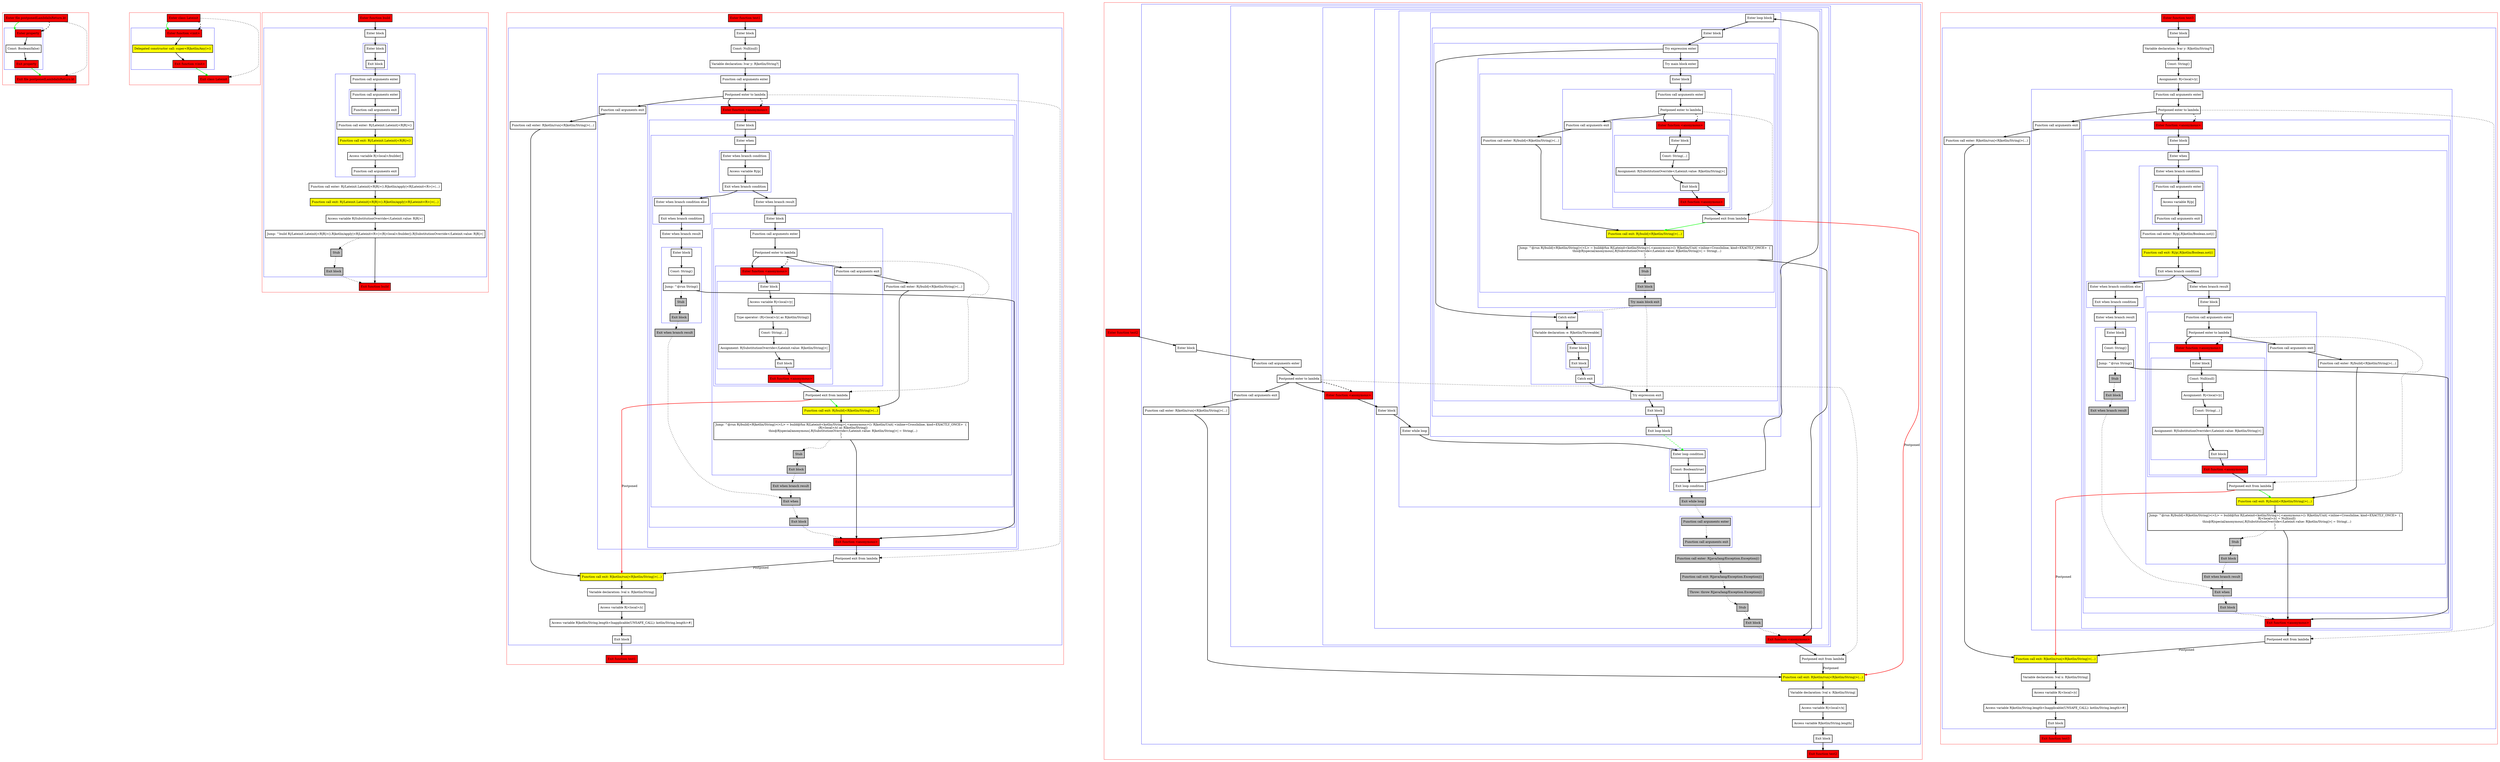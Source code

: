 digraph postponedLambdaInReturn_kt {
    graph [nodesep=3]
    node [shape=box penwidth=2]
    edge [penwidth=2]

    subgraph cluster_0 {
        color=red
        0 [label="Enter file postponedLambdaInReturn.kt" style="filled" fillcolor=red];
        subgraph cluster_1 {
            color=blue
            1 [label="Enter property" style="filled" fillcolor=red];
            2 [label="Const: Boolean(false)"];
            3 [label="Exit property" style="filled" fillcolor=red];
        }
        4 [label="Exit file postponedLambdaInReturn.kt" style="filled" fillcolor=red];
    }
    0 -> {1} [color=green];
    0 -> {4} [style=dotted];
    0 -> {1} [style=dashed];
    1 -> {2};
    2 -> {3};
    3 -> {4} [color=green];

    subgraph cluster_2 {
        color=red
        5 [label="Enter class Lateinit" style="filled" fillcolor=red];
        subgraph cluster_3 {
            color=blue
            6 [label="Enter function <init>" style="filled" fillcolor=red];
            7 [label="Delegated constructor call: super<R|kotlin/Any|>()" style="filled" fillcolor=yellow];
            8 [label="Exit function <init>" style="filled" fillcolor=red];
        }
        9 [label="Exit class Lateinit" style="filled" fillcolor=red];
    }
    5 -> {6} [color=green];
    5 -> {9} [style=dotted];
    5 -> {6} [style=dashed];
    6 -> {7};
    7 -> {8};
    8 -> {9} [color=green];

    subgraph cluster_4 {
        color=red
        10 [label="Enter function build" style="filled" fillcolor=red];
        subgraph cluster_5 {
            color=blue
            11 [label="Enter block"];
            subgraph cluster_6 {
                color=blue
                12 [label="Enter block"];
                13 [label="Exit block"];
            }
            subgraph cluster_7 {
                color=blue
                14 [label="Function call arguments enter"];
                subgraph cluster_8 {
                    color=blue
                    15 [label="Function call arguments enter"];
                    16 [label="Function call arguments exit"];
                }
                17 [label="Function call enter: R|/Lateinit.Lateinit|<R|R|>()"];
                18 [label="Function call exit: R|/Lateinit.Lateinit|<R|R|>()" style="filled" fillcolor=yellow];
                19 [label="Access variable R|<local>/builder|"];
                20 [label="Function call arguments exit"];
            }
            21 [label="Function call enter: R|/Lateinit.Lateinit|<R|R|>().R|kotlin/apply|<R|Lateinit<R>|>(...)"];
            22 [label="Function call exit: R|/Lateinit.Lateinit|<R|R|>().R|kotlin/apply|<R|Lateinit<R>|>(...)" style="filled" fillcolor=yellow];
            23 [label="Access variable R|SubstitutionOverride</Lateinit.value: R|R|>|"];
            24 [label="Jump: ^build R|/Lateinit.Lateinit|<R|R|>().R|kotlin/apply|<R|Lateinit<R>|>(R|<local>/builder|).R|SubstitutionOverride</Lateinit.value: R|R|>|"];
            25 [label="Stub" style="filled" fillcolor=gray];
            26 [label="Exit block" style="filled" fillcolor=gray];
        }
        27 [label="Exit function build" style="filled" fillcolor=red];
    }
    10 -> {11};
    11 -> {12};
    12 -> {13};
    13 -> {14};
    14 -> {15};
    15 -> {16};
    16 -> {17};
    17 -> {18};
    18 -> {19};
    19 -> {20};
    20 -> {21};
    21 -> {22};
    22 -> {23};
    23 -> {24};
    24 -> {27};
    24 -> {25} [style=dotted];
    25 -> {26} [style=dotted];
    26 -> {27} [style=dotted];

    subgraph cluster_9 {
        color=red
        28 [label="Enter function test1" style="filled" fillcolor=red];
        subgraph cluster_10 {
            color=blue
            29 [label="Enter block"];
            30 [label="Const: Null(null)"];
            31 [label="Variable declaration: lvar y: R|kotlin/String?|"];
            subgraph cluster_11 {
                color=blue
                32 [label="Function call arguments enter"];
                33 [label="Postponed enter to lambda"];
                subgraph cluster_12 {
                    color=blue
                    34 [label="Enter function <anonymous>" style="filled" fillcolor=red];
                    subgraph cluster_13 {
                        color=blue
                        35 [label="Enter block"];
                        subgraph cluster_14 {
                            color=blue
                            36 [label="Enter when"];
                            subgraph cluster_15 {
                                color=blue
                                37 [label="Enter when branch condition "];
                                38 [label="Access variable R|/p|"];
                                39 [label="Exit when branch condition"];
                            }
                            subgraph cluster_16 {
                                color=blue
                                40 [label="Enter when branch condition else"];
                                41 [label="Exit when branch condition"];
                            }
                            42 [label="Enter when branch result"];
                            subgraph cluster_17 {
                                color=blue
                                43 [label="Enter block"];
                                44 [label="Const: String()"];
                                45 [label="Jump: ^@run String()"];
                                46 [label="Stub" style="filled" fillcolor=gray];
                                47 [label="Exit block" style="filled" fillcolor=gray];
                            }
                            48 [label="Exit when branch result" style="filled" fillcolor=gray];
                            49 [label="Enter when branch result"];
                            subgraph cluster_18 {
                                color=blue
                                50 [label="Enter block"];
                                subgraph cluster_19 {
                                    color=blue
                                    51 [label="Function call arguments enter"];
                                    52 [label="Postponed enter to lambda"];
                                    subgraph cluster_20 {
                                        color=blue
                                        53 [label="Enter function <anonymous>" style="filled" fillcolor=red];
                                        subgraph cluster_21 {
                                            color=blue
                                            54 [label="Enter block"];
                                            55 [label="Access variable R|<local>/y|"];
                                            56 [label="Type operator: (R|<local>/y| as R|kotlin/String|)"];
                                            57 [label="Const: String(...)"];
                                            58 [label="Assignment: R|SubstitutionOverride</Lateinit.value: R|kotlin/String|>|"];
                                            59 [label="Exit block"];
                                        }
                                        60 [label="Exit function <anonymous>" style="filled" fillcolor=red];
                                    }
                                    61 [label="Function call arguments exit"];
                                }
                                62 [label="Function call enter: R|/build|<R|kotlin/String|>(...)"];
                                63 [label="Postponed exit from lambda"];
                                64 [label="Function call exit: R|/build|<R|kotlin/String|>(...)" style="filled" fillcolor=yellow];
                                65 [label="Jump: ^@run R|/build|<R|kotlin/String|>(<L> = build@fun R|Lateinit<kotlin/String>|.<anonymous>(): R|kotlin/Unit| <inline=CrossInline, kind=EXACTLY_ONCE>  {
    (R|<local>/y| as R|kotlin/String|)
    this@R|special/anonymous|.R|SubstitutionOverride</Lateinit.value: R|kotlin/String|>| = String(...)
}
)"];
                                66 [label="Stub" style="filled" fillcolor=gray];
                                67 [label="Exit block" style="filled" fillcolor=gray];
                            }
                            68 [label="Exit when branch result" style="filled" fillcolor=gray];
                            69 [label="Exit when" style="filled" fillcolor=gray];
                        }
                        70 [label="Exit block" style="filled" fillcolor=gray];
                    }
                    71 [label="Exit function <anonymous>" style="filled" fillcolor=red];
                }
                72 [label="Function call arguments exit"];
            }
            73 [label="Function call enter: R|kotlin/run|<R|kotlin/String|>(...)"];
            74 [label="Postponed exit from lambda"];
            75 [label="Function call exit: R|kotlin/run|<R|kotlin/String|>(...)" style="filled" fillcolor=yellow];
            76 [label="Variable declaration: lval x: R|kotlin/String|"];
            77 [label="Access variable R|<local>/y|"];
            78 [label="Access variable R|kotlin/String.length<Inapplicable(UNSAFE_CALL): kotlin/String.length>#|"];
            79 [label="Exit block"];
        }
        80 [label="Exit function test1" style="filled" fillcolor=red];
    }
    28 -> {29};
    29 -> {30};
    30 -> {31};
    31 -> {32};
    32 -> {33};
    33 -> {34 72};
    33 -> {74} [style=dotted];
    33 -> {34} [style=dashed];
    34 -> {35};
    35 -> {36};
    36 -> {37};
    37 -> {38};
    38 -> {39};
    39 -> {40 49};
    40 -> {41};
    41 -> {42};
    42 -> {43};
    43 -> {44};
    44 -> {45};
    45 -> {71};
    45 -> {46} [style=dotted];
    46 -> {47} [style=dotted];
    47 -> {48} [style=dotted];
    48 -> {69} [style=dotted];
    49 -> {50};
    50 -> {51};
    51 -> {52};
    52 -> {53 61};
    52 -> {63} [style=dotted];
    52 -> {53} [style=dashed];
    53 -> {54};
    54 -> {55};
    55 -> {56};
    56 -> {57};
    57 -> {58};
    58 -> {59};
    59 -> {60};
    60 -> {63};
    61 -> {62};
    62 -> {64};
    63 -> {64} [color=green];
    63 -> {75} [color=red label="Postponed"];
    64 -> {65};
    65 -> {71};
    65 -> {66} [style=dotted];
    66 -> {67} [style=dotted];
    67 -> {68} [style=dotted];
    68 -> {69} [style=dotted];
    69 -> {70} [style=dotted];
    70 -> {71} [style=dotted];
    71 -> {74};
    72 -> {73};
    73 -> {75};
    74 -> {75} [label="Postponed"];
    75 -> {76};
    76 -> {77};
    77 -> {78};
    78 -> {79};
    79 -> {80};

    subgraph cluster_22 {
        color=red
        81 [label="Enter function test2" style="filled" fillcolor=red];
        subgraph cluster_23 {
            color=blue
            82 [label="Enter block"];
            subgraph cluster_24 {
                color=blue
                83 [label="Function call arguments enter"];
                84 [label="Postponed enter to lambda"];
                subgraph cluster_25 {
                    color=blue
                    85 [label="Enter function <anonymous>" style="filled" fillcolor=red];
                    subgraph cluster_26 {
                        color=blue
                        86 [label="Enter block"];
                        subgraph cluster_27 {
                            color=blue
                            87 [label="Enter while loop"];
                            subgraph cluster_28 {
                                color=blue
                                88 [label="Enter loop condition"];
                                89 [label="Const: Boolean(true)"];
                                90 [label="Exit loop condition"];
                            }
                            subgraph cluster_29 {
                                color=blue
                                91 [label="Enter loop block"];
                                subgraph cluster_30 {
                                    color=blue
                                    92 [label="Enter block"];
                                    subgraph cluster_31 {
                                        color=blue
                                        93 [label="Try expression enter"];
                                        subgraph cluster_32 {
                                            color=blue
                                            94 [label="Try main block enter"];
                                            subgraph cluster_33 {
                                                color=blue
                                                95 [label="Enter block"];
                                                subgraph cluster_34 {
                                                    color=blue
                                                    96 [label="Function call arguments enter"];
                                                    97 [label="Postponed enter to lambda"];
                                                    subgraph cluster_35 {
                                                        color=blue
                                                        98 [label="Enter function <anonymous>" style="filled" fillcolor=red];
                                                        subgraph cluster_36 {
                                                            color=blue
                                                            99 [label="Enter block"];
                                                            100 [label="Const: String(...)"];
                                                            101 [label="Assignment: R|SubstitutionOverride</Lateinit.value: R|kotlin/String|>|"];
                                                            102 [label="Exit block"];
                                                        }
                                                        103 [label="Exit function <anonymous>" style="filled" fillcolor=red];
                                                    }
                                                    104 [label="Function call arguments exit"];
                                                }
                                                105 [label="Function call enter: R|/build|<R|kotlin/String|>(...)"];
                                                106 [label="Postponed exit from lambda"];
                                                107 [label="Function call exit: R|/build|<R|kotlin/String|>(...)" style="filled" fillcolor=yellow];
                                                108 [label="Jump: ^@run R|/build|<R|kotlin/String|>(<L> = build@fun R|Lateinit<kotlin/String>|.<anonymous>(): R|kotlin/Unit| <inline=CrossInline, kind=EXACTLY_ONCE>  {
    this@R|special/anonymous|.R|SubstitutionOverride</Lateinit.value: R|kotlin/String|>| = String(...)
}
)"];
                                                109 [label="Stub" style="filled" fillcolor=gray];
                                                110 [label="Exit block" style="filled" fillcolor=gray];
                                            }
                                            111 [label="Try main block exit" style="filled" fillcolor=gray];
                                        }
                                        subgraph cluster_37 {
                                            color=blue
                                            112 [label="Catch enter"];
                                            113 [label="Variable declaration: e: R|kotlin/Throwable|"];
                                            subgraph cluster_38 {
                                                color=blue
                                                114 [label="Enter block"];
                                                115 [label="Exit block"];
                                            }
                                            116 [label="Catch exit"];
                                        }
                                        117 [label="Try expression exit"];
                                    }
                                    118 [label="Exit block"];
                                }
                                119 [label="Exit loop block"];
                            }
                            120 [label="Exit while loop" style="filled" fillcolor=gray];
                        }
                        subgraph cluster_39 {
                            color=blue
                            121 [label="Function call arguments enter" style="filled" fillcolor=gray];
                            122 [label="Function call arguments exit" style="filled" fillcolor=gray];
                        }
                        123 [label="Function call enter: R|java/lang/Exception.Exception|()" style="filled" fillcolor=gray];
                        124 [label="Function call exit: R|java/lang/Exception.Exception|()" style="filled" fillcolor=gray];
                        125 [label="Throw: throw R|java/lang/Exception.Exception|()" style="filled" fillcolor=gray];
                        126 [label="Stub" style="filled" fillcolor=gray];
                        127 [label="Exit block" style="filled" fillcolor=gray];
                    }
                    128 [label="Exit function <anonymous>" style="filled" fillcolor=red];
                }
                129 [label="Function call arguments exit"];
            }
            130 [label="Function call enter: R|kotlin/run|<R|kotlin/String|>(...)"];
            131 [label="Postponed exit from lambda"];
            132 [label="Function call exit: R|kotlin/run|<R|kotlin/String|>(...)" style="filled" fillcolor=yellow];
            133 [label="Variable declaration: lval x: R|kotlin/String|"];
            134 [label="Access variable R|<local>/x|"];
            135 [label="Access variable R|kotlin/String.length|"];
            136 [label="Exit block"];
        }
        137 [label="Exit function test2" style="filled" fillcolor=red];
    }
    81 -> {82};
    82 -> {83};
    83 -> {84};
    84 -> {85 129};
    84 -> {131} [style=dotted];
    84 -> {85} [style=dashed];
    85 -> {86};
    86 -> {87};
    87 -> {88};
    88 -> {89};
    89 -> {90};
    90 -> {91};
    90 -> {120} [style=dotted];
    91 -> {92};
    92 -> {93};
    93 -> {94 112};
    94 -> {95};
    95 -> {96};
    96 -> {97};
    97 -> {98 104};
    97 -> {106} [style=dotted];
    97 -> {98} [style=dashed];
    98 -> {99};
    99 -> {100};
    100 -> {101};
    101 -> {102};
    102 -> {103};
    103 -> {106};
    104 -> {105};
    105 -> {107};
    106 -> {107} [color=green];
    106 -> {132} [color=red label="Postponed"];
    107 -> {108};
    108 -> {128};
    108 -> {109} [style=dotted];
    109 -> {110} [style=dotted];
    110 -> {111} [style=dotted];
    111 -> {112 117} [style=dotted];
    112 -> {113};
    113 -> {114};
    114 -> {115};
    115 -> {116};
    116 -> {117};
    117 -> {118};
    118 -> {119};
    119 -> {88} [color=green style=dashed];
    120 -> {121} [style=dotted];
    121 -> {122} [style=dotted];
    122 -> {123} [style=dotted];
    123 -> {124} [style=dotted];
    124 -> {125} [style=dotted];
    125 -> {126} [style=dotted];
    126 -> {127} [style=dotted];
    127 -> {128} [style=dotted];
    128 -> {131};
    129 -> {130};
    130 -> {132};
    131 -> {132} [label="Postponed"];
    132 -> {133};
    133 -> {134};
    134 -> {135};
    135 -> {136};
    136 -> {137};

    subgraph cluster_40 {
        color=red
        138 [label="Enter function test3" style="filled" fillcolor=red];
        subgraph cluster_41 {
            color=blue
            139 [label="Enter block"];
            140 [label="Variable declaration: lvar y: R|kotlin/String?|"];
            141 [label="Const: String()"];
            142 [label="Assignment: R|<local>/y|"];
            subgraph cluster_42 {
                color=blue
                143 [label="Function call arguments enter"];
                144 [label="Postponed enter to lambda"];
                subgraph cluster_43 {
                    color=blue
                    145 [label="Enter function <anonymous>" style="filled" fillcolor=red];
                    subgraph cluster_44 {
                        color=blue
                        146 [label="Enter block"];
                        subgraph cluster_45 {
                            color=blue
                            147 [label="Enter when"];
                            subgraph cluster_46 {
                                color=blue
                                148 [label="Enter when branch condition "];
                                subgraph cluster_47 {
                                    color=blue
                                    149 [label="Function call arguments enter"];
                                    150 [label="Access variable R|/p|"];
                                    151 [label="Function call arguments exit"];
                                }
                                152 [label="Function call enter: R|/p|.R|kotlin/Boolean.not|()"];
                                153 [label="Function call exit: R|/p|.R|kotlin/Boolean.not|()" style="filled" fillcolor=yellow];
                                154 [label="Exit when branch condition"];
                            }
                            subgraph cluster_48 {
                                color=blue
                                155 [label="Enter when branch condition else"];
                                156 [label="Exit when branch condition"];
                            }
                            157 [label="Enter when branch result"];
                            subgraph cluster_49 {
                                color=blue
                                158 [label="Enter block"];
                                159 [label="Const: String()"];
                                160 [label="Jump: ^@run String()"];
                                161 [label="Stub" style="filled" fillcolor=gray];
                                162 [label="Exit block" style="filled" fillcolor=gray];
                            }
                            163 [label="Exit when branch result" style="filled" fillcolor=gray];
                            164 [label="Enter when branch result"];
                            subgraph cluster_50 {
                                color=blue
                                165 [label="Enter block"];
                                subgraph cluster_51 {
                                    color=blue
                                    166 [label="Function call arguments enter"];
                                    167 [label="Postponed enter to lambda"];
                                    subgraph cluster_52 {
                                        color=blue
                                        168 [label="Enter function <anonymous>" style="filled" fillcolor=red];
                                        subgraph cluster_53 {
                                            color=blue
                                            169 [label="Enter block"];
                                            170 [label="Const: Null(null)"];
                                            171 [label="Assignment: R|<local>/y|"];
                                            172 [label="Const: String(...)"];
                                            173 [label="Assignment: R|SubstitutionOverride</Lateinit.value: R|kotlin/String|>|"];
                                            174 [label="Exit block"];
                                        }
                                        175 [label="Exit function <anonymous>" style="filled" fillcolor=red];
                                    }
                                    176 [label="Function call arguments exit"];
                                }
                                177 [label="Function call enter: R|/build|<R|kotlin/String|>(...)"];
                                178 [label="Postponed exit from lambda"];
                                179 [label="Function call exit: R|/build|<R|kotlin/String|>(...)" style="filled" fillcolor=yellow];
                                180 [label="Jump: ^@run R|/build|<R|kotlin/String|>(<L> = build@fun R|Lateinit<kotlin/String>|.<anonymous>(): R|kotlin/Unit| <inline=CrossInline, kind=EXACTLY_ONCE>  {
    R|<local>/y| = Null(null)
    this@R|special/anonymous|.R|SubstitutionOverride</Lateinit.value: R|kotlin/String|>| = String(...)
}
)"];
                                181 [label="Stub" style="filled" fillcolor=gray];
                                182 [label="Exit block" style="filled" fillcolor=gray];
                            }
                            183 [label="Exit when branch result" style="filled" fillcolor=gray];
                            184 [label="Exit when" style="filled" fillcolor=gray];
                        }
                        185 [label="Exit block" style="filled" fillcolor=gray];
                    }
                    186 [label="Exit function <anonymous>" style="filled" fillcolor=red];
                }
                187 [label="Function call arguments exit"];
            }
            188 [label="Function call enter: R|kotlin/run|<R|kotlin/String|>(...)"];
            189 [label="Postponed exit from lambda"];
            190 [label="Function call exit: R|kotlin/run|<R|kotlin/String|>(...)" style="filled" fillcolor=yellow];
            191 [label="Variable declaration: lval x: R|kotlin/String|"];
            192 [label="Access variable R|<local>/y|"];
            193 [label="Access variable R|kotlin/String.length<Inapplicable(UNSAFE_CALL): kotlin/String.length>#|"];
            194 [label="Exit block"];
        }
        195 [label="Exit function test3" style="filled" fillcolor=red];
    }
    138 -> {139};
    139 -> {140};
    140 -> {141};
    141 -> {142};
    142 -> {143};
    143 -> {144};
    144 -> {145 187};
    144 -> {189} [style=dotted];
    144 -> {145} [style=dashed];
    145 -> {146};
    146 -> {147};
    147 -> {148};
    148 -> {149};
    149 -> {150};
    150 -> {151};
    151 -> {152};
    152 -> {153};
    153 -> {154};
    154 -> {155 164};
    155 -> {156};
    156 -> {157};
    157 -> {158};
    158 -> {159};
    159 -> {160};
    160 -> {186};
    160 -> {161} [style=dotted];
    161 -> {162} [style=dotted];
    162 -> {163} [style=dotted];
    163 -> {184} [style=dotted];
    164 -> {165};
    165 -> {166};
    166 -> {167};
    167 -> {168 176};
    167 -> {178} [style=dotted];
    167 -> {168} [style=dashed];
    168 -> {169};
    169 -> {170};
    170 -> {171};
    171 -> {172};
    172 -> {173};
    173 -> {174};
    174 -> {175};
    175 -> {178};
    176 -> {177};
    177 -> {179};
    178 -> {179} [color=green];
    178 -> {190} [color=red label="Postponed"];
    179 -> {180};
    180 -> {186};
    180 -> {181} [style=dotted];
    181 -> {182} [style=dotted];
    182 -> {183} [style=dotted];
    183 -> {184} [style=dotted];
    184 -> {185} [style=dotted];
    185 -> {186} [style=dotted];
    186 -> {189};
    187 -> {188};
    188 -> {190};
    189 -> {190} [label="Postponed"];
    190 -> {191};
    191 -> {192};
    192 -> {193};
    193 -> {194};
    194 -> {195};

}

